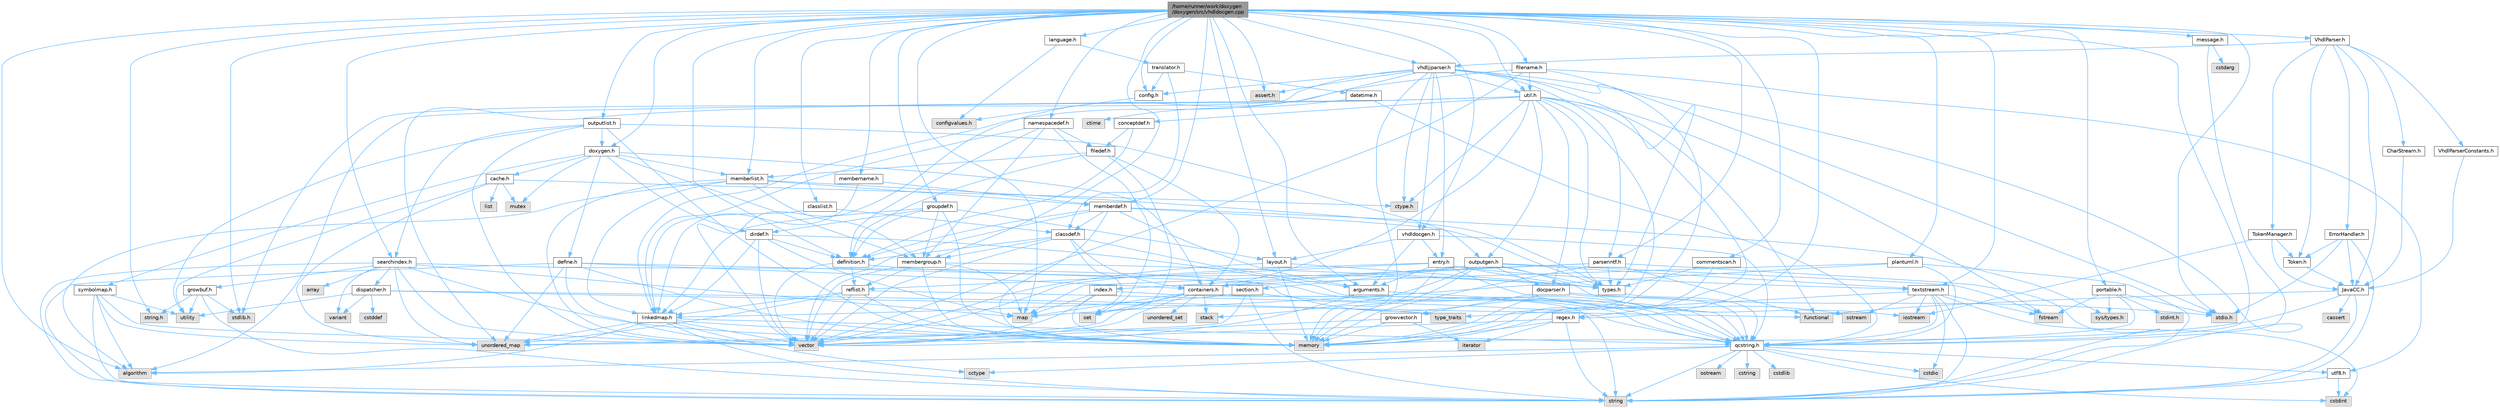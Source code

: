 digraph "/home/runner/work/doxygen/doxygen/src/vhdldocgen.cpp"
{
 // INTERACTIVE_SVG=YES
 // LATEX_PDF_SIZE
  bgcolor="transparent";
  edge [fontname=Helvetica,fontsize=10,labelfontname=Helvetica,labelfontsize=10];
  node [fontname=Helvetica,fontsize=10,shape=box,height=0.2,width=0.4];
  Node1 [label="/home/runner/work/doxygen\l/doxygen/src/vhdldocgen.cpp",height=0.2,width=0.4,color="gray40", fillcolor="grey60", style="filled", fontcolor="black",tooltip=" "];
  Node1 -> Node2 [color="steelblue1",style="solid"];
  Node2 [label="stdio.h",height=0.2,width=0.4,color="grey60", fillcolor="#E0E0E0", style="filled",tooltip=" "];
  Node1 -> Node3 [color="steelblue1",style="solid"];
  Node3 [label="stdlib.h",height=0.2,width=0.4,color="grey60", fillcolor="#E0E0E0", style="filled",tooltip=" "];
  Node1 -> Node4 [color="steelblue1",style="solid"];
  Node4 [label="assert.h",height=0.2,width=0.4,color="grey60", fillcolor="#E0E0E0", style="filled",tooltip=" "];
  Node1 -> Node5 [color="steelblue1",style="solid"];
  Node5 [label="string.h",height=0.2,width=0.4,color="grey60", fillcolor="#E0E0E0", style="filled",tooltip=" "];
  Node1 -> Node6 [color="steelblue1",style="solid"];
  Node6 [label="map",height=0.2,width=0.4,color="grey60", fillcolor="#E0E0E0", style="filled",tooltip=" "];
  Node1 -> Node7 [color="steelblue1",style="solid"];
  Node7 [label="algorithm",height=0.2,width=0.4,color="grey60", fillcolor="#E0E0E0", style="filled",tooltip=" "];
  Node1 -> Node8 [color="steelblue1",style="solid"];
  Node8 [label="qcstring.h",height=0.2,width=0.4,color="grey40", fillcolor="white", style="filled",URL="$d7/d5c/qcstring_8h.html",tooltip=" "];
  Node8 -> Node9 [color="steelblue1",style="solid"];
  Node9 [label="string",height=0.2,width=0.4,color="grey60", fillcolor="#E0E0E0", style="filled",tooltip=" "];
  Node8 -> Node7 [color="steelblue1",style="solid"];
  Node8 -> Node10 [color="steelblue1",style="solid"];
  Node10 [label="cctype",height=0.2,width=0.4,color="grey60", fillcolor="#E0E0E0", style="filled",tooltip=" "];
  Node8 -> Node11 [color="steelblue1",style="solid"];
  Node11 [label="cstring",height=0.2,width=0.4,color="grey60", fillcolor="#E0E0E0", style="filled",tooltip=" "];
  Node8 -> Node12 [color="steelblue1",style="solid"];
  Node12 [label="cstdio",height=0.2,width=0.4,color="grey60", fillcolor="#E0E0E0", style="filled",tooltip=" "];
  Node8 -> Node13 [color="steelblue1",style="solid"];
  Node13 [label="cstdlib",height=0.2,width=0.4,color="grey60", fillcolor="#E0E0E0", style="filled",tooltip=" "];
  Node8 -> Node14 [color="steelblue1",style="solid"];
  Node14 [label="cstdint",height=0.2,width=0.4,color="grey60", fillcolor="#E0E0E0", style="filled",tooltip=" "];
  Node8 -> Node15 [color="steelblue1",style="solid"];
  Node15 [label="ostream",height=0.2,width=0.4,color="grey60", fillcolor="#E0E0E0", style="filled",tooltip=" "];
  Node8 -> Node16 [color="steelblue1",style="solid"];
  Node16 [label="utf8.h",height=0.2,width=0.4,color="grey40", fillcolor="white", style="filled",URL="$db/d7c/utf8_8h.html",tooltip="Various UTF8 related helper functions."];
  Node16 -> Node14 [color="steelblue1",style="solid"];
  Node16 -> Node9 [color="steelblue1",style="solid"];
  Node1 -> Node17 [color="steelblue1",style="solid"];
  Node17 [label="vhdldocgen.h",height=0.2,width=0.4,color="grey40", fillcolor="white", style="filled",URL="$dd/dec/vhdldocgen_8h.html",tooltip=" "];
  Node17 -> Node8 [color="steelblue1",style="solid"];
  Node17 -> Node18 [color="steelblue1",style="solid"];
  Node18 [label="layout.h",height=0.2,width=0.4,color="grey40", fillcolor="white", style="filled",URL="$db/d51/layout_8h.html",tooltip=" "];
  Node18 -> Node19 [color="steelblue1",style="solid"];
  Node19 [label="memory",height=0.2,width=0.4,color="grey60", fillcolor="#E0E0E0", style="filled",tooltip=" "];
  Node18 -> Node20 [color="steelblue1",style="solid"];
  Node20 [label="vector",height=0.2,width=0.4,color="grey60", fillcolor="#E0E0E0", style="filled",tooltip=" "];
  Node18 -> Node21 [color="steelblue1",style="solid"];
  Node21 [label="types.h",height=0.2,width=0.4,color="grey40", fillcolor="white", style="filled",URL="$d9/d49/types_8h.html",tooltip="This file contains a number of basic enums and types."];
  Node21 -> Node8 [color="steelblue1",style="solid"];
  Node17 -> Node22 [color="steelblue1",style="solid"];
  Node22 [label="arguments.h",height=0.2,width=0.4,color="grey40", fillcolor="white", style="filled",URL="$df/d9b/arguments_8h.html",tooltip=" "];
  Node22 -> Node20 [color="steelblue1",style="solid"];
  Node22 -> Node8 [color="steelblue1",style="solid"];
  Node17 -> Node23 [color="steelblue1",style="solid"];
  Node23 [label="entry.h",height=0.2,width=0.4,color="grey40", fillcolor="white", style="filled",URL="$d1/dc6/entry_8h.html",tooltip=" "];
  Node23 -> Node20 [color="steelblue1",style="solid"];
  Node23 -> Node19 [color="steelblue1",style="solid"];
  Node23 -> Node24 [color="steelblue1",style="solid"];
  Node24 [label="sstream",height=0.2,width=0.4,color="grey60", fillcolor="#E0E0E0", style="filled",tooltip=" "];
  Node23 -> Node21 [color="steelblue1",style="solid"];
  Node23 -> Node22 [color="steelblue1",style="solid"];
  Node23 -> Node25 [color="steelblue1",style="solid"];
  Node25 [label="reflist.h",height=0.2,width=0.4,color="grey40", fillcolor="white", style="filled",URL="$d1/d02/reflist_8h.html",tooltip=" "];
  Node25 -> Node20 [color="steelblue1",style="solid"];
  Node25 -> Node26 [color="steelblue1",style="solid"];
  Node26 [label="unordered_map",height=0.2,width=0.4,color="grey60", fillcolor="#E0E0E0", style="filled",tooltip=" "];
  Node25 -> Node19 [color="steelblue1",style="solid"];
  Node25 -> Node8 [color="steelblue1",style="solid"];
  Node25 -> Node27 [color="steelblue1",style="solid"];
  Node27 [label="linkedmap.h",height=0.2,width=0.4,color="grey40", fillcolor="white", style="filled",URL="$da/de1/linkedmap_8h.html",tooltip=" "];
  Node27 -> Node26 [color="steelblue1",style="solid"];
  Node27 -> Node20 [color="steelblue1",style="solid"];
  Node27 -> Node19 [color="steelblue1",style="solid"];
  Node27 -> Node9 [color="steelblue1",style="solid"];
  Node27 -> Node7 [color="steelblue1",style="solid"];
  Node27 -> Node10 [color="steelblue1",style="solid"];
  Node27 -> Node8 [color="steelblue1",style="solid"];
  Node23 -> Node28 [color="steelblue1",style="solid"];
  Node28 [label="textstream.h",height=0.2,width=0.4,color="grey40", fillcolor="white", style="filled",URL="$d4/d7d/textstream_8h.html",tooltip=" "];
  Node28 -> Node9 [color="steelblue1",style="solid"];
  Node28 -> Node29 [color="steelblue1",style="solid"];
  Node29 [label="iostream",height=0.2,width=0.4,color="grey60", fillcolor="#E0E0E0", style="filled",tooltip=" "];
  Node28 -> Node24 [color="steelblue1",style="solid"];
  Node28 -> Node14 [color="steelblue1",style="solid"];
  Node28 -> Node12 [color="steelblue1",style="solid"];
  Node28 -> Node30 [color="steelblue1",style="solid"];
  Node30 [label="fstream",height=0.2,width=0.4,color="grey60", fillcolor="#E0E0E0", style="filled",tooltip=" "];
  Node28 -> Node31 [color="steelblue1",style="solid"];
  Node31 [label="type_traits",height=0.2,width=0.4,color="grey60", fillcolor="#E0E0E0", style="filled",tooltip=" "];
  Node28 -> Node8 [color="steelblue1",style="solid"];
  Node1 -> Node32 [color="steelblue1",style="solid"];
  Node32 [label="message.h",height=0.2,width=0.4,color="grey40", fillcolor="white", style="filled",URL="$d2/d0d/message_8h.html",tooltip=" "];
  Node32 -> Node33 [color="steelblue1",style="solid"];
  Node33 [label="cstdarg",height=0.2,width=0.4,color="grey60", fillcolor="#E0E0E0", style="filled",tooltip=" "];
  Node32 -> Node8 [color="steelblue1",style="solid"];
  Node1 -> Node34 [color="steelblue1",style="solid"];
  Node34 [label="config.h",height=0.2,width=0.4,color="grey40", fillcolor="white", style="filled",URL="$db/d16/config_8h.html",tooltip=" "];
  Node34 -> Node35 [color="steelblue1",style="solid"];
  Node35 [label="configvalues.h",height=0.2,width=0.4,color="grey60", fillcolor="#E0E0E0", style="filled",tooltip=" "];
  Node1 -> Node36 [color="steelblue1",style="solid"];
  Node36 [label="doxygen.h",height=0.2,width=0.4,color="grey40", fillcolor="white", style="filled",URL="$d1/da1/doxygen_8h.html",tooltip=" "];
  Node36 -> Node37 [color="steelblue1",style="solid"];
  Node37 [label="mutex",height=0.2,width=0.4,color="grey60", fillcolor="#E0E0E0", style="filled",tooltip=" "];
  Node36 -> Node38 [color="steelblue1",style="solid"];
  Node38 [label="containers.h",height=0.2,width=0.4,color="grey40", fillcolor="white", style="filled",URL="$d5/d75/containers_8h.html",tooltip=" "];
  Node38 -> Node20 [color="steelblue1",style="solid"];
  Node38 -> Node9 [color="steelblue1",style="solid"];
  Node38 -> Node39 [color="steelblue1",style="solid"];
  Node39 [label="set",height=0.2,width=0.4,color="grey60", fillcolor="#E0E0E0", style="filled",tooltip=" "];
  Node38 -> Node6 [color="steelblue1",style="solid"];
  Node38 -> Node40 [color="steelblue1",style="solid"];
  Node40 [label="unordered_set",height=0.2,width=0.4,color="grey60", fillcolor="#E0E0E0", style="filled",tooltip=" "];
  Node38 -> Node26 [color="steelblue1",style="solid"];
  Node38 -> Node41 [color="steelblue1",style="solid"];
  Node41 [label="stack",height=0.2,width=0.4,color="grey60", fillcolor="#E0E0E0", style="filled",tooltip=" "];
  Node36 -> Node42 [color="steelblue1",style="solid"];
  Node42 [label="membergroup.h",height=0.2,width=0.4,color="grey40", fillcolor="white", style="filled",URL="$d9/d11/membergroup_8h.html",tooltip=" "];
  Node42 -> Node20 [color="steelblue1",style="solid"];
  Node42 -> Node6 [color="steelblue1",style="solid"];
  Node42 -> Node19 [color="steelblue1",style="solid"];
  Node42 -> Node21 [color="steelblue1",style="solid"];
  Node42 -> Node25 [color="steelblue1",style="solid"];
  Node36 -> Node43 [color="steelblue1",style="solid"];
  Node43 [label="dirdef.h",height=0.2,width=0.4,color="grey40", fillcolor="white", style="filled",URL="$d6/d15/dirdef_8h.html",tooltip=" "];
  Node43 -> Node20 [color="steelblue1",style="solid"];
  Node43 -> Node6 [color="steelblue1",style="solid"];
  Node43 -> Node8 [color="steelblue1",style="solid"];
  Node43 -> Node27 [color="steelblue1",style="solid"];
  Node43 -> Node44 [color="steelblue1",style="solid"];
  Node44 [label="definition.h",height=0.2,width=0.4,color="grey40", fillcolor="white", style="filled",URL="$df/da1/definition_8h.html",tooltip=" "];
  Node44 -> Node20 [color="steelblue1",style="solid"];
  Node44 -> Node21 [color="steelblue1",style="solid"];
  Node44 -> Node25 [color="steelblue1",style="solid"];
  Node36 -> Node45 [color="steelblue1",style="solid"];
  Node45 [label="memberlist.h",height=0.2,width=0.4,color="grey40", fillcolor="white", style="filled",URL="$dd/d78/memberlist_8h.html",tooltip=" "];
  Node45 -> Node20 [color="steelblue1",style="solid"];
  Node45 -> Node7 [color="steelblue1",style="solid"];
  Node45 -> Node46 [color="steelblue1",style="solid"];
  Node46 [label="memberdef.h",height=0.2,width=0.4,color="grey40", fillcolor="white", style="filled",URL="$d4/d46/memberdef_8h.html",tooltip=" "];
  Node46 -> Node20 [color="steelblue1",style="solid"];
  Node46 -> Node19 [color="steelblue1",style="solid"];
  Node46 -> Node47 [color="steelblue1",style="solid"];
  Node47 [label="sys/types.h",height=0.2,width=0.4,color="grey60", fillcolor="#E0E0E0", style="filled",tooltip=" "];
  Node46 -> Node21 [color="steelblue1",style="solid"];
  Node46 -> Node44 [color="steelblue1",style="solid"];
  Node46 -> Node22 [color="steelblue1",style="solid"];
  Node46 -> Node48 [color="steelblue1",style="solid"];
  Node48 [label="classdef.h",height=0.2,width=0.4,color="grey40", fillcolor="white", style="filled",URL="$d1/da6/classdef_8h.html",tooltip=" "];
  Node48 -> Node20 [color="steelblue1",style="solid"];
  Node48 -> Node39 [color="steelblue1",style="solid"];
  Node48 -> Node38 [color="steelblue1",style="solid"];
  Node48 -> Node44 [color="steelblue1",style="solid"];
  Node48 -> Node22 [color="steelblue1",style="solid"];
  Node48 -> Node42 [color="steelblue1",style="solid"];
  Node45 -> Node27 [color="steelblue1",style="solid"];
  Node45 -> Node21 [color="steelblue1",style="solid"];
  Node45 -> Node42 [color="steelblue1",style="solid"];
  Node36 -> Node49 [color="steelblue1",style="solid"];
  Node49 [label="define.h",height=0.2,width=0.4,color="grey40", fillcolor="white", style="filled",URL="$df/d67/define_8h.html",tooltip=" "];
  Node49 -> Node20 [color="steelblue1",style="solid"];
  Node49 -> Node19 [color="steelblue1",style="solid"];
  Node49 -> Node9 [color="steelblue1",style="solid"];
  Node49 -> Node26 [color="steelblue1",style="solid"];
  Node49 -> Node8 [color="steelblue1",style="solid"];
  Node49 -> Node38 [color="steelblue1",style="solid"];
  Node36 -> Node50 [color="steelblue1",style="solid"];
  Node50 [label="cache.h",height=0.2,width=0.4,color="grey40", fillcolor="white", style="filled",URL="$d3/d26/cache_8h.html",tooltip=" "];
  Node50 -> Node51 [color="steelblue1",style="solid"];
  Node51 [label="list",height=0.2,width=0.4,color="grey60", fillcolor="#E0E0E0", style="filled",tooltip=" "];
  Node50 -> Node26 [color="steelblue1",style="solid"];
  Node50 -> Node37 [color="steelblue1",style="solid"];
  Node50 -> Node52 [color="steelblue1",style="solid"];
  Node52 [label="utility",height=0.2,width=0.4,color="grey60", fillcolor="#E0E0E0", style="filled",tooltip=" "];
  Node50 -> Node53 [color="steelblue1",style="solid"];
  Node53 [label="ctype.h",height=0.2,width=0.4,color="grey60", fillcolor="#E0E0E0", style="filled",tooltip=" "];
  Node36 -> Node54 [color="steelblue1",style="solid"];
  Node54 [label="symbolmap.h",height=0.2,width=0.4,color="grey40", fillcolor="white", style="filled",URL="$d7/ddd/symbolmap_8h.html",tooltip=" "];
  Node54 -> Node7 [color="steelblue1",style="solid"];
  Node54 -> Node26 [color="steelblue1",style="solid"];
  Node54 -> Node20 [color="steelblue1",style="solid"];
  Node54 -> Node9 [color="steelblue1",style="solid"];
  Node54 -> Node52 [color="steelblue1",style="solid"];
  Node1 -> Node55 [color="steelblue1",style="solid"];
  Node55 [label="util.h",height=0.2,width=0.4,color="grey40", fillcolor="white", style="filled",URL="$d8/d3c/util_8h.html",tooltip="A bunch of utility functions."];
  Node55 -> Node19 [color="steelblue1",style="solid"];
  Node55 -> Node26 [color="steelblue1",style="solid"];
  Node55 -> Node7 [color="steelblue1",style="solid"];
  Node55 -> Node56 [color="steelblue1",style="solid"];
  Node56 [label="functional",height=0.2,width=0.4,color="grey60", fillcolor="#E0E0E0", style="filled",tooltip=" "];
  Node55 -> Node30 [color="steelblue1",style="solid"];
  Node55 -> Node53 [color="steelblue1",style="solid"];
  Node55 -> Node21 [color="steelblue1",style="solid"];
  Node55 -> Node57 [color="steelblue1",style="solid"];
  Node57 [label="docparser.h",height=0.2,width=0.4,color="grey40", fillcolor="white", style="filled",URL="$de/d9c/docparser_8h.html",tooltip=" "];
  Node57 -> Node2 [color="steelblue1",style="solid"];
  Node57 -> Node19 [color="steelblue1",style="solid"];
  Node57 -> Node8 [color="steelblue1",style="solid"];
  Node57 -> Node58 [color="steelblue1",style="solid"];
  Node58 [label="growvector.h",height=0.2,width=0.4,color="grey40", fillcolor="white", style="filled",URL="$d7/d50/growvector_8h.html",tooltip=" "];
  Node58 -> Node20 [color="steelblue1",style="solid"];
  Node58 -> Node19 [color="steelblue1",style="solid"];
  Node58 -> Node59 [color="steelblue1",style="solid"];
  Node59 [label="iterator",height=0.2,width=0.4,color="grey60", fillcolor="#E0E0E0", style="filled",tooltip=" "];
  Node55 -> Node38 [color="steelblue1",style="solid"];
  Node55 -> Node60 [color="steelblue1",style="solid"];
  Node60 [label="outputgen.h",height=0.2,width=0.4,color="grey40", fillcolor="white", style="filled",URL="$df/d06/outputgen_8h.html",tooltip=" "];
  Node60 -> Node19 [color="steelblue1",style="solid"];
  Node60 -> Node41 [color="steelblue1",style="solid"];
  Node60 -> Node29 [color="steelblue1",style="solid"];
  Node60 -> Node30 [color="steelblue1",style="solid"];
  Node60 -> Node21 [color="steelblue1",style="solid"];
  Node60 -> Node61 [color="steelblue1",style="solid"];
  Node61 [label="index.h",height=0.2,width=0.4,color="grey40", fillcolor="white", style="filled",URL="$d1/db5/index_8h.html",tooltip=" "];
  Node61 -> Node19 [color="steelblue1",style="solid"];
  Node61 -> Node20 [color="steelblue1",style="solid"];
  Node61 -> Node6 [color="steelblue1",style="solid"];
  Node61 -> Node8 [color="steelblue1",style="solid"];
  Node60 -> Node62 [color="steelblue1",style="solid"];
  Node62 [label="section.h",height=0.2,width=0.4,color="grey40", fillcolor="white", style="filled",URL="$d1/d2a/section_8h.html",tooltip=" "];
  Node62 -> Node9 [color="steelblue1",style="solid"];
  Node62 -> Node26 [color="steelblue1",style="solid"];
  Node62 -> Node8 [color="steelblue1",style="solid"];
  Node62 -> Node27 [color="steelblue1",style="solid"];
  Node60 -> Node28 [color="steelblue1",style="solid"];
  Node60 -> Node57 [color="steelblue1",style="solid"];
  Node55 -> Node63 [color="steelblue1",style="solid"];
  Node63 [label="regex.h",height=0.2,width=0.4,color="grey40", fillcolor="white", style="filled",URL="$d1/d21/regex_8h.html",tooltip=" "];
  Node63 -> Node19 [color="steelblue1",style="solid"];
  Node63 -> Node9 [color="steelblue1",style="solid"];
  Node63 -> Node20 [color="steelblue1",style="solid"];
  Node63 -> Node59 [color="steelblue1",style="solid"];
  Node55 -> Node64 [color="steelblue1",style="solid"];
  Node64 [label="conceptdef.h",height=0.2,width=0.4,color="grey40", fillcolor="white", style="filled",URL="$da/df1/conceptdef_8h.html",tooltip=" "];
  Node64 -> Node44 [color="steelblue1",style="solid"];
  Node64 -> Node65 [color="steelblue1",style="solid"];
  Node65 [label="filedef.h",height=0.2,width=0.4,color="grey40", fillcolor="white", style="filled",URL="$d4/d3a/filedef_8h.html",tooltip=" "];
  Node65 -> Node39 [color="steelblue1",style="solid"];
  Node65 -> Node44 [color="steelblue1",style="solid"];
  Node65 -> Node45 [color="steelblue1",style="solid"];
  Node65 -> Node38 [color="steelblue1",style="solid"];
  Node1 -> Node66 [color="steelblue1",style="solid"];
  Node66 [label="language.h",height=0.2,width=0.4,color="grey40", fillcolor="white", style="filled",URL="$d8/dce/language_8h.html",tooltip=" "];
  Node66 -> Node67 [color="steelblue1",style="solid"];
  Node67 [label="translator.h",height=0.2,width=0.4,color="grey40", fillcolor="white", style="filled",URL="$d9/df1/translator_8h.html",tooltip=" "];
  Node67 -> Node48 [color="steelblue1",style="solid"];
  Node67 -> Node34 [color="steelblue1",style="solid"];
  Node67 -> Node68 [color="steelblue1",style="solid"];
  Node68 [label="datetime.h",height=0.2,width=0.4,color="grey40", fillcolor="white", style="filled",URL="$de/d1b/datetime_8h.html",tooltip=" "];
  Node68 -> Node69 [color="steelblue1",style="solid"];
  Node69 [label="ctime",height=0.2,width=0.4,color="grey60", fillcolor="#E0E0E0", style="filled",tooltip=" "];
  Node68 -> Node8 [color="steelblue1",style="solid"];
  Node66 -> Node35 [color="steelblue1",style="solid"];
  Node1 -> Node70 [color="steelblue1",style="solid"];
  Node70 [label="commentscan.h",height=0.2,width=0.4,color="grey40", fillcolor="white", style="filled",URL="$db/d0d/commentscan_8h.html",tooltip="Interface for the comment block scanner."];
  Node70 -> Node19 [color="steelblue1",style="solid"];
  Node70 -> Node21 [color="steelblue1",style="solid"];
  Node1 -> Node44 [color="steelblue1",style="solid"];
  Node1 -> Node71 [color="steelblue1",style="solid"];
  Node71 [label="searchindex.h",height=0.2,width=0.4,color="grey40", fillcolor="white", style="filled",URL="$de/d07/searchindex_8h.html",tooltip="Web server based search engine."];
  Node71 -> Node19 [color="steelblue1",style="solid"];
  Node71 -> Node20 [color="steelblue1",style="solid"];
  Node71 -> Node6 [color="steelblue1",style="solid"];
  Node71 -> Node26 [color="steelblue1",style="solid"];
  Node71 -> Node9 [color="steelblue1",style="solid"];
  Node71 -> Node72 [color="steelblue1",style="solid"];
  Node72 [label="array",height=0.2,width=0.4,color="grey60", fillcolor="#E0E0E0", style="filled",tooltip=" "];
  Node71 -> Node73 [color="steelblue1",style="solid"];
  Node73 [label="variant",height=0.2,width=0.4,color="grey60", fillcolor="#E0E0E0", style="filled",tooltip=" "];
  Node71 -> Node8 [color="steelblue1",style="solid"];
  Node71 -> Node74 [color="steelblue1",style="solid"];
  Node74 [label="growbuf.h",height=0.2,width=0.4,color="grey40", fillcolor="white", style="filled",URL="$dd/d72/growbuf_8h.html",tooltip=" "];
  Node74 -> Node52 [color="steelblue1",style="solid"];
  Node74 -> Node3 [color="steelblue1",style="solid"];
  Node74 -> Node5 [color="steelblue1",style="solid"];
  Node74 -> Node9 [color="steelblue1",style="solid"];
  Node71 -> Node75 [color="steelblue1",style="solid"];
  Node75 [label="dispatcher.h",height=0.2,width=0.4,color="grey40", fillcolor="white", style="filled",URL="$da/d73/dispatcher_8h.html",tooltip=" "];
  Node75 -> Node76 [color="steelblue1",style="solid"];
  Node76 [label="cstddef",height=0.2,width=0.4,color="grey60", fillcolor="#E0E0E0", style="filled",tooltip=" "];
  Node75 -> Node52 [color="steelblue1",style="solid"];
  Node75 -> Node56 [color="steelblue1",style="solid"];
  Node75 -> Node73 [color="steelblue1",style="solid"];
  Node75 -> Node31 [color="steelblue1",style="solid"];
  Node1 -> Node77 [color="steelblue1",style="solid"];
  Node77 [label="outputlist.h",height=0.2,width=0.4,color="grey40", fillcolor="white", style="filled",URL="$d2/db9/outputlist_8h.html",tooltip=" "];
  Node77 -> Node52 [color="steelblue1",style="solid"];
  Node77 -> Node20 [color="steelblue1",style="solid"];
  Node77 -> Node19 [color="steelblue1",style="solid"];
  Node77 -> Node60 [color="steelblue1",style="solid"];
  Node77 -> Node71 [color="steelblue1",style="solid"];
  Node77 -> Node36 [color="steelblue1",style="solid"];
  Node1 -> Node78 [color="steelblue1",style="solid"];
  Node78 [label="parserintf.h",height=0.2,width=0.4,color="grey40", fillcolor="white", style="filled",URL="$da/d55/parserintf_8h.html",tooltip=" "];
  Node78 -> Node56 [color="steelblue1",style="solid"];
  Node78 -> Node19 [color="steelblue1",style="solid"];
  Node78 -> Node6 [color="steelblue1",style="solid"];
  Node78 -> Node9 [color="steelblue1",style="solid"];
  Node78 -> Node21 [color="steelblue1",style="solid"];
  Node78 -> Node38 [color="steelblue1",style="solid"];
  Node1 -> Node18 [color="steelblue1",style="solid"];
  Node1 -> Node22 [color="steelblue1",style="solid"];
  Node1 -> Node79 [color="steelblue1",style="solid"];
  Node79 [label="portable.h",height=0.2,width=0.4,color="grey40", fillcolor="white", style="filled",URL="$d2/de2/portable_8h.html",tooltip="Portable versions of functions that are platform dependent."];
  Node79 -> Node2 [color="steelblue1",style="solid"];
  Node79 -> Node47 [color="steelblue1",style="solid"];
  Node79 -> Node80 [color="steelblue1",style="solid"];
  Node80 [label="stdint.h",height=0.2,width=0.4,color="grey60", fillcolor="#E0E0E0", style="filled",tooltip=" "];
  Node79 -> Node30 [color="steelblue1",style="solid"];
  Node79 -> Node8 [color="steelblue1",style="solid"];
  Node1 -> Node45 [color="steelblue1",style="solid"];
  Node1 -> Node46 [color="steelblue1",style="solid"];
  Node1 -> Node81 [color="steelblue1",style="solid"];
  Node81 [label="groupdef.h",height=0.2,width=0.4,color="grey40", fillcolor="white", style="filled",URL="$d1/de6/groupdef_8h.html",tooltip=" "];
  Node81 -> Node19 [color="steelblue1",style="solid"];
  Node81 -> Node44 [color="steelblue1",style="solid"];
  Node81 -> Node43 [color="steelblue1",style="solid"];
  Node81 -> Node18 [color="steelblue1",style="solid"];
  Node81 -> Node42 [color="steelblue1",style="solid"];
  Node81 -> Node27 [color="steelblue1",style="solid"];
  Node1 -> Node82 [color="steelblue1",style="solid"];
  Node82 [label="classlist.h",height=0.2,width=0.4,color="grey40", fillcolor="white", style="filled",URL="$d2/df8/classlist_8h.html",tooltip=" "];
  Node82 -> Node27 [color="steelblue1",style="solid"];
  Node82 -> Node48 [color="steelblue1",style="solid"];
  Node1 -> Node83 [color="steelblue1",style="solid"];
  Node83 [label="namespacedef.h",height=0.2,width=0.4,color="grey40", fillcolor="white", style="filled",URL="$d7/d97/namespacedef_8h.html",tooltip=" "];
  Node83 -> Node39 [color="steelblue1",style="solid"];
  Node83 -> Node44 [color="steelblue1",style="solid"];
  Node83 -> Node65 [color="steelblue1",style="solid"];
  Node83 -> Node27 [color="steelblue1",style="solid"];
  Node83 -> Node42 [color="steelblue1",style="solid"];
  Node1 -> Node84 [color="steelblue1",style="solid"];
  Node84 [label="filename.h",height=0.2,width=0.4,color="grey40", fillcolor="white", style="filled",URL="$dc/dd6/filename_8h.html",tooltip=" "];
  Node84 -> Node19 [color="steelblue1",style="solid"];
  Node84 -> Node20 [color="steelblue1",style="solid"];
  Node84 -> Node27 [color="steelblue1",style="solid"];
  Node84 -> Node16 [color="steelblue1",style="solid"];
  Node84 -> Node55 [color="steelblue1",style="solid"];
  Node1 -> Node42 [color="steelblue1",style="solid"];
  Node1 -> Node85 [color="steelblue1",style="solid"];
  Node85 [label="membername.h",height=0.2,width=0.4,color="grey40", fillcolor="white", style="filled",URL="$d7/dfc/membername_8h.html",tooltip=" "];
  Node85 -> Node46 [color="steelblue1",style="solid"];
  Node85 -> Node27 [color="steelblue1",style="solid"];
  Node1 -> Node86 [color="steelblue1",style="solid"];
  Node86 [label="plantuml.h",height=0.2,width=0.4,color="grey40", fillcolor="white", style="filled",URL="$d3/dde/plantuml_8h.html",tooltip=" "];
  Node86 -> Node6 [color="steelblue1",style="solid"];
  Node86 -> Node9 [color="steelblue1",style="solid"];
  Node86 -> Node38 [color="steelblue1",style="solid"];
  Node86 -> Node8 [color="steelblue1",style="solid"];
  Node1 -> Node87 [color="steelblue1",style="solid"];
  Node87 [label="vhdljjparser.h",height=0.2,width=0.4,color="grey40", fillcolor="white", style="filled",URL="$d2/d55/vhdljjparser_8h.html",tooltip=" "];
  Node87 -> Node20 [color="steelblue1",style="solid"];
  Node87 -> Node19 [color="steelblue1",style="solid"];
  Node87 -> Node9 [color="steelblue1",style="solid"];
  Node87 -> Node78 [color="steelblue1",style="solid"];
  Node87 -> Node2 [color="steelblue1",style="solid"];
  Node87 -> Node3 [color="steelblue1",style="solid"];
  Node87 -> Node4 [color="steelblue1",style="solid"];
  Node87 -> Node53 [color="steelblue1",style="solid"];
  Node87 -> Node21 [color="steelblue1",style="solid"];
  Node87 -> Node23 [color="steelblue1",style="solid"];
  Node87 -> Node17 [color="steelblue1",style="solid"];
  Node87 -> Node34 [color="steelblue1",style="solid"];
  Node87 -> Node55 [color="steelblue1",style="solid"];
  Node1 -> Node88 [color="steelblue1",style="solid"];
  Node88 [label="VhdlParser.h",height=0.2,width=0.4,color="grey40", fillcolor="white", style="filled",URL="$d5/df9/_vhdl_parser_8h.html",tooltip=" "];
  Node88 -> Node89 [color="steelblue1",style="solid"];
  Node89 [label="JavaCC.h",height=0.2,width=0.4,color="grey40", fillcolor="white", style="filled",URL="$d1/d2f/_java_c_c_8h.html",tooltip=" "];
  Node89 -> Node9 [color="steelblue1",style="solid"];
  Node89 -> Node19 [color="steelblue1",style="solid"];
  Node89 -> Node90 [color="steelblue1",style="solid"];
  Node90 [label="cassert",height=0.2,width=0.4,color="grey60", fillcolor="#E0E0E0", style="filled",tooltip=" "];
  Node89 -> Node56 [color="steelblue1",style="solid"];
  Node88 -> Node91 [color="steelblue1",style="solid"];
  Node91 [label="CharStream.h",height=0.2,width=0.4,color="grey40", fillcolor="white", style="filled",URL="$df/ddf/_char_stream_8h.html",tooltip=" "];
  Node91 -> Node89 [color="steelblue1",style="solid"];
  Node88 -> Node92 [color="steelblue1",style="solid"];
  Node92 [label="Token.h",height=0.2,width=0.4,color="grey40", fillcolor="white", style="filled",URL="$dd/dcd/_token_8h.html",tooltip=" "];
  Node92 -> Node89 [color="steelblue1",style="solid"];
  Node88 -> Node93 [color="steelblue1",style="solid"];
  Node93 [label="TokenManager.h",height=0.2,width=0.4,color="grey40", fillcolor="white", style="filled",URL="$d4/df9/_token_manager_8h.html",tooltip=" "];
  Node93 -> Node29 [color="steelblue1",style="solid"];
  Node93 -> Node89 [color="steelblue1",style="solid"];
  Node93 -> Node92 [color="steelblue1",style="solid"];
  Node88 -> Node87 [color="steelblue1",style="solid"];
  Node88 -> Node94 [color="steelblue1",style="solid"];
  Node94 [label="VhdlParserConstants.h",height=0.2,width=0.4,color="grey40", fillcolor="white", style="filled",URL="$dc/d21/_vhdl_parser_constants_8h.html",tooltip=" "];
  Node94 -> Node89 [color="steelblue1",style="solid"];
  Node88 -> Node95 [color="steelblue1",style="solid"];
  Node95 [label="ErrorHandler.h",height=0.2,width=0.4,color="grey40", fillcolor="white", style="filled",URL="$d3/dd5/_error_handler_8h.html",tooltip=" "];
  Node95 -> Node2 [color="steelblue1",style="solid"];
  Node95 -> Node9 [color="steelblue1",style="solid"];
  Node95 -> Node89 [color="steelblue1",style="solid"];
  Node95 -> Node92 [color="steelblue1",style="solid"];
  Node1 -> Node63 [color="steelblue1",style="solid"];
  Node1 -> Node28 [color="steelblue1",style="solid"];
}
